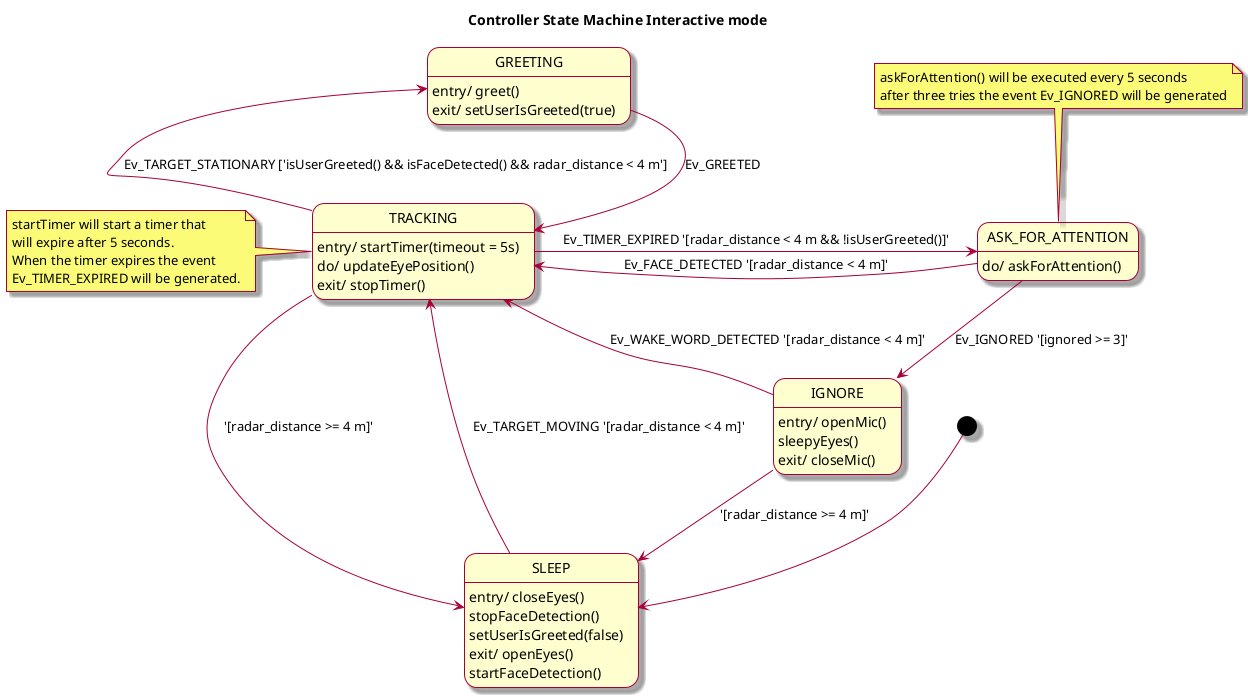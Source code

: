 @startuml

skin rose

title Controller State Machine Interactive mode

[*] --> SLEEP

state SLEEP {
  SLEEP: entry/ closeEyes()
  SLEEP: stopFaceDetection()
  SLEEP: setUserIsGreeted(false)
  SLEEP: exit/ openEyes()
  SLEEP: startFaceDetection()
}

SLEEP --> TRACKING: Ev_TARGET_MOVING '[radar_distance < 4 m]'

state TRACKING {
    TRACKING: entry/ startTimer(timeout = 5s)
    TRACKING: do/ updateEyePosition()
    TRACKING: exit/ stopTimer()
}

note left of TRACKING
    startTimer will start a timer that
    will expire after 5 seconds.
    When the timer expires the event
    Ev_TIMER_EXPIRED will be generated.
end note

GREETING <- TRACKING: Ev_TARGET_STATIONARY ['isUserGreeted() && isFaceDetected() && radar_distance < 4 m']
GREETING --> TRACKING: Ev_GREETED

state GREETING {
    GREETING: entry/ greet()
    GREETING: exit/ setUserIsGreeted(true)
}

TRACKING -> ASK_FOR_ATTENTION: Ev_TIMER_EXPIRED '[radar_distance < 4 m && !isUserGreeted()]'
TRACKING -> SLEEP: '[radar_distance >= 4 m]'
' Hoe ga ik hier EvIGNORED implementeren? Ik moet iets met timers doen.
state ASK_FOR_ATTENTION {
    ASK_FOR_ATTENTION: do/ askForAttention()
}

note top of ASK_FOR_ATTENTION
    askForAttention() will be executed every 5 seconds
    after three tries the event Ev_IGNORED will be generated
end note

ASK_FOR_ATTENTION --> IGNORE: Ev_IGNORED '[ignored >= 3]'
ASK_FOR_ATTENTION -> TRACKING: Ev_FACE_DETECTED '[radar_distance < 4 m]'

state IGNORE {
    IGNORE: entry/ openMic()
    IGNORE: sleepyEyes()
    IGNORE: exit/ closeMic()
}

IGNORE --> TRACKING: Ev_WAKE_WORD_DETECTED '[radar_distance < 4 m]'
IGNORE --> SLEEP: '[radar_distance >= 4 m]'

@enduml